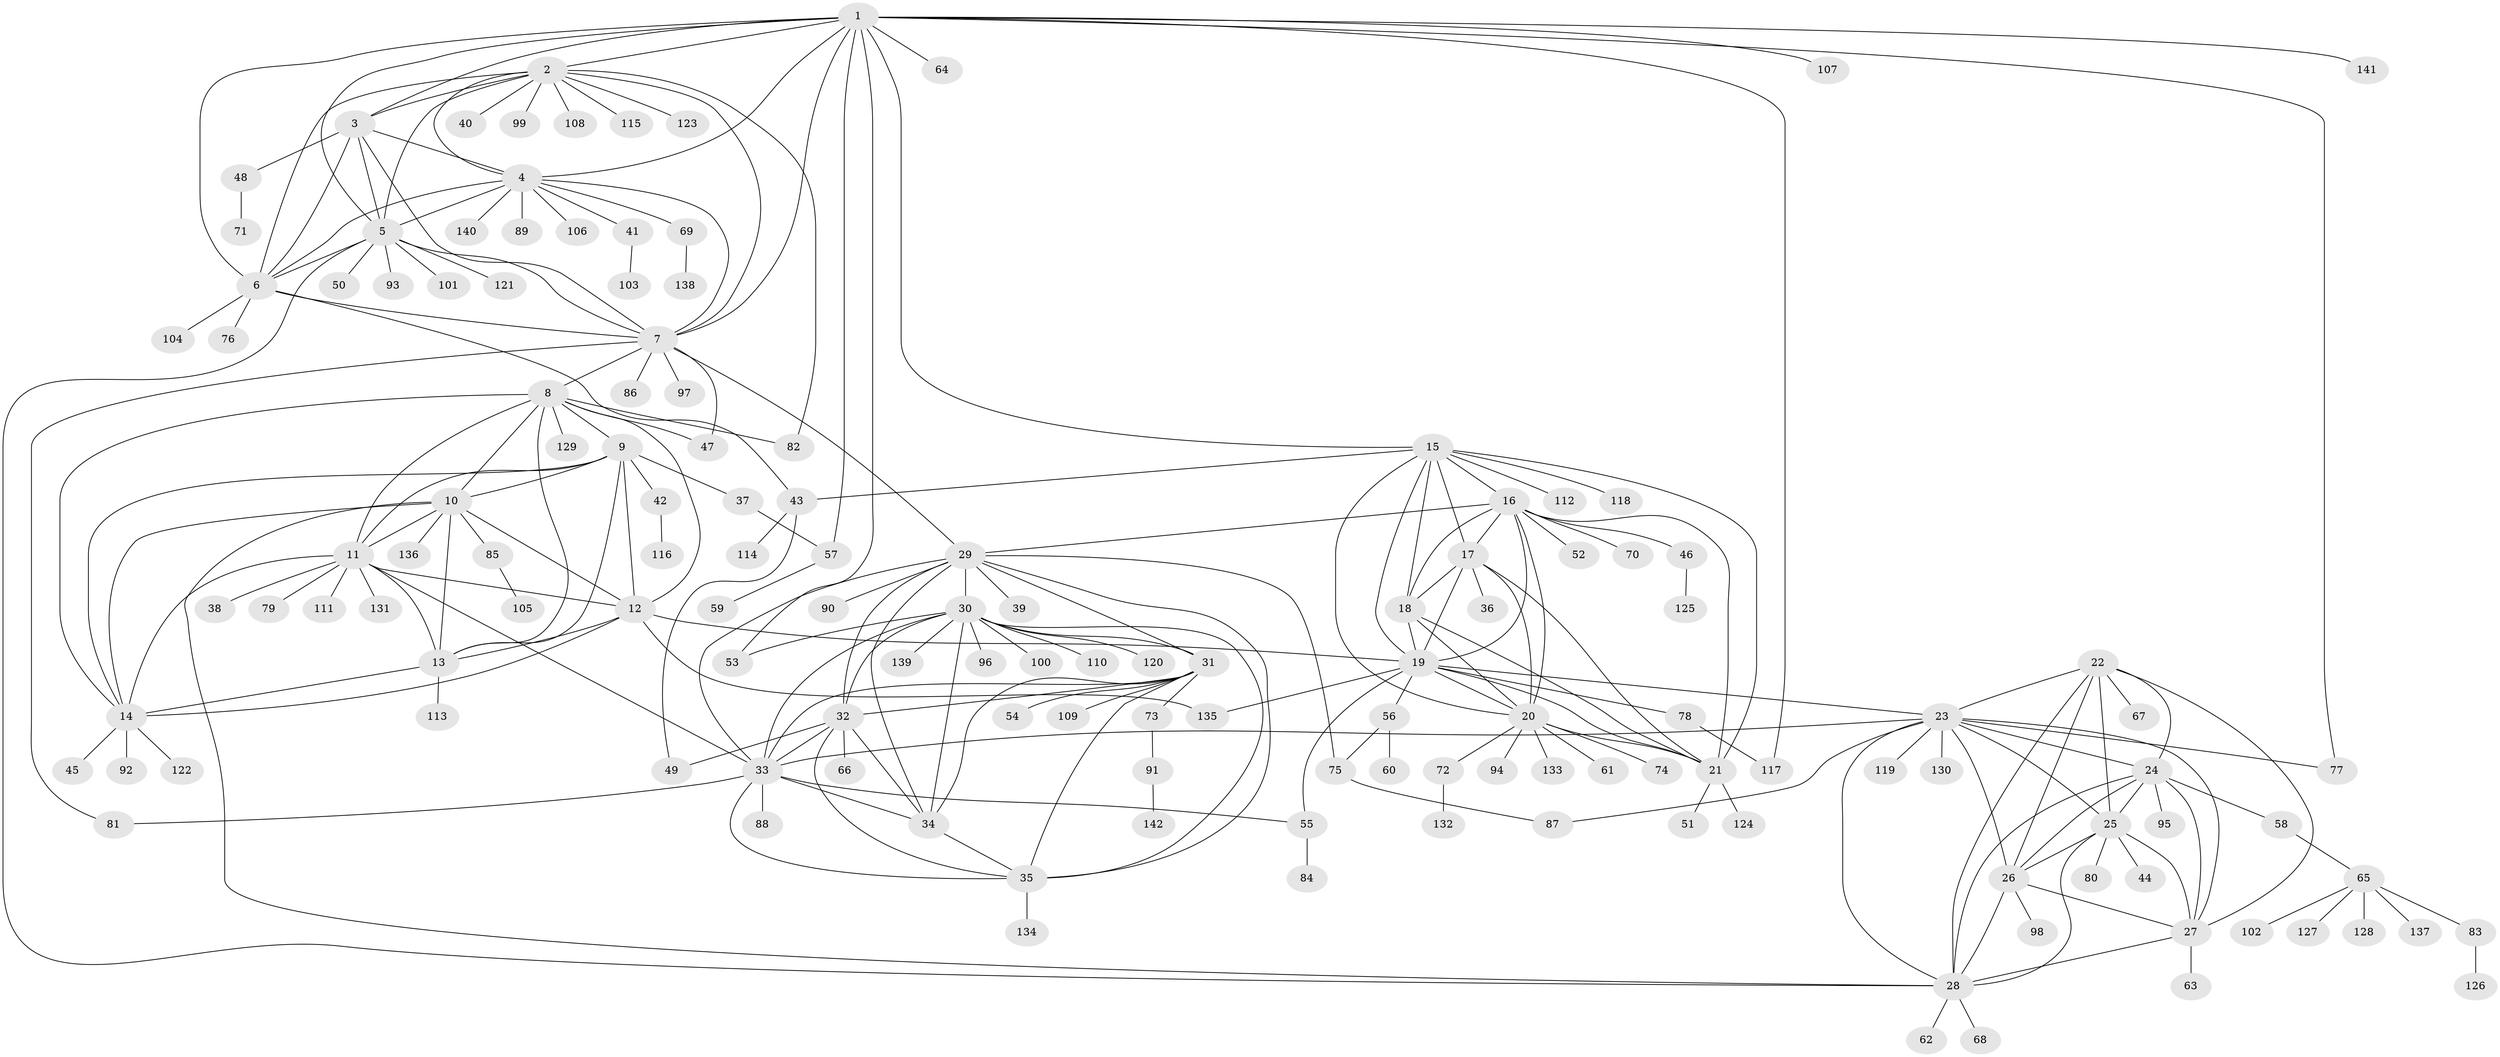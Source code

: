 // Generated by graph-tools (version 1.1) at 2025/37/03/09/25 02:37:21]
// undirected, 142 vertices, 235 edges
graph export_dot {
graph [start="1"]
  node [color=gray90,style=filled];
  1;
  2;
  3;
  4;
  5;
  6;
  7;
  8;
  9;
  10;
  11;
  12;
  13;
  14;
  15;
  16;
  17;
  18;
  19;
  20;
  21;
  22;
  23;
  24;
  25;
  26;
  27;
  28;
  29;
  30;
  31;
  32;
  33;
  34;
  35;
  36;
  37;
  38;
  39;
  40;
  41;
  42;
  43;
  44;
  45;
  46;
  47;
  48;
  49;
  50;
  51;
  52;
  53;
  54;
  55;
  56;
  57;
  58;
  59;
  60;
  61;
  62;
  63;
  64;
  65;
  66;
  67;
  68;
  69;
  70;
  71;
  72;
  73;
  74;
  75;
  76;
  77;
  78;
  79;
  80;
  81;
  82;
  83;
  84;
  85;
  86;
  87;
  88;
  89;
  90;
  91;
  92;
  93;
  94;
  95;
  96;
  97;
  98;
  99;
  100;
  101;
  102;
  103;
  104;
  105;
  106;
  107;
  108;
  109;
  110;
  111;
  112;
  113;
  114;
  115;
  116;
  117;
  118;
  119;
  120;
  121;
  122;
  123;
  124;
  125;
  126;
  127;
  128;
  129;
  130;
  131;
  132;
  133;
  134;
  135;
  136;
  137;
  138;
  139;
  140;
  141;
  142;
  1 -- 2;
  1 -- 3;
  1 -- 4;
  1 -- 5;
  1 -- 6;
  1 -- 7;
  1 -- 15;
  1 -- 53;
  1 -- 57;
  1 -- 64;
  1 -- 77;
  1 -- 107;
  1 -- 117;
  1 -- 141;
  2 -- 3;
  2 -- 4;
  2 -- 5;
  2 -- 6;
  2 -- 7;
  2 -- 40;
  2 -- 82;
  2 -- 99;
  2 -- 108;
  2 -- 115;
  2 -- 123;
  3 -- 4;
  3 -- 5;
  3 -- 6;
  3 -- 7;
  3 -- 48;
  4 -- 5;
  4 -- 6;
  4 -- 7;
  4 -- 41;
  4 -- 69;
  4 -- 89;
  4 -- 106;
  4 -- 140;
  5 -- 6;
  5 -- 7;
  5 -- 28;
  5 -- 50;
  5 -- 93;
  5 -- 101;
  5 -- 121;
  6 -- 7;
  6 -- 43;
  6 -- 76;
  6 -- 104;
  7 -- 8;
  7 -- 29;
  7 -- 47;
  7 -- 81;
  7 -- 86;
  7 -- 97;
  8 -- 9;
  8 -- 10;
  8 -- 11;
  8 -- 12;
  8 -- 13;
  8 -- 14;
  8 -- 47;
  8 -- 82;
  8 -- 129;
  9 -- 10;
  9 -- 11;
  9 -- 12;
  9 -- 13;
  9 -- 14;
  9 -- 37;
  9 -- 42;
  10 -- 11;
  10 -- 12;
  10 -- 13;
  10 -- 14;
  10 -- 28;
  10 -- 85;
  10 -- 136;
  11 -- 12;
  11 -- 13;
  11 -- 14;
  11 -- 33;
  11 -- 38;
  11 -- 79;
  11 -- 111;
  11 -- 131;
  12 -- 13;
  12 -- 14;
  12 -- 19;
  12 -- 135;
  13 -- 14;
  13 -- 113;
  14 -- 45;
  14 -- 92;
  14 -- 122;
  15 -- 16;
  15 -- 17;
  15 -- 18;
  15 -- 19;
  15 -- 20;
  15 -- 21;
  15 -- 43;
  15 -- 112;
  15 -- 118;
  16 -- 17;
  16 -- 18;
  16 -- 19;
  16 -- 20;
  16 -- 21;
  16 -- 29;
  16 -- 46;
  16 -- 52;
  16 -- 70;
  17 -- 18;
  17 -- 19;
  17 -- 20;
  17 -- 21;
  17 -- 36;
  18 -- 19;
  18 -- 20;
  18 -- 21;
  19 -- 20;
  19 -- 21;
  19 -- 23;
  19 -- 55;
  19 -- 56;
  19 -- 78;
  19 -- 135;
  20 -- 21;
  20 -- 61;
  20 -- 72;
  20 -- 74;
  20 -- 94;
  20 -- 133;
  21 -- 51;
  21 -- 124;
  22 -- 23;
  22 -- 24;
  22 -- 25;
  22 -- 26;
  22 -- 27;
  22 -- 28;
  22 -- 67;
  23 -- 24;
  23 -- 25;
  23 -- 26;
  23 -- 27;
  23 -- 28;
  23 -- 33;
  23 -- 77;
  23 -- 87;
  23 -- 119;
  23 -- 130;
  24 -- 25;
  24 -- 26;
  24 -- 27;
  24 -- 28;
  24 -- 58;
  24 -- 95;
  25 -- 26;
  25 -- 27;
  25 -- 28;
  25 -- 44;
  25 -- 80;
  26 -- 27;
  26 -- 28;
  26 -- 98;
  27 -- 28;
  27 -- 63;
  28 -- 62;
  28 -- 68;
  29 -- 30;
  29 -- 31;
  29 -- 32;
  29 -- 33;
  29 -- 34;
  29 -- 35;
  29 -- 39;
  29 -- 75;
  29 -- 90;
  30 -- 31;
  30 -- 32;
  30 -- 33;
  30 -- 34;
  30 -- 35;
  30 -- 53;
  30 -- 96;
  30 -- 100;
  30 -- 110;
  30 -- 120;
  30 -- 139;
  31 -- 32;
  31 -- 33;
  31 -- 34;
  31 -- 35;
  31 -- 54;
  31 -- 73;
  31 -- 109;
  32 -- 33;
  32 -- 34;
  32 -- 35;
  32 -- 49;
  32 -- 66;
  33 -- 34;
  33 -- 35;
  33 -- 55;
  33 -- 81;
  33 -- 88;
  34 -- 35;
  35 -- 134;
  37 -- 57;
  41 -- 103;
  42 -- 116;
  43 -- 49;
  43 -- 114;
  46 -- 125;
  48 -- 71;
  55 -- 84;
  56 -- 60;
  56 -- 75;
  57 -- 59;
  58 -- 65;
  65 -- 83;
  65 -- 102;
  65 -- 127;
  65 -- 128;
  65 -- 137;
  69 -- 138;
  72 -- 132;
  73 -- 91;
  75 -- 87;
  78 -- 117;
  83 -- 126;
  85 -- 105;
  91 -- 142;
}
